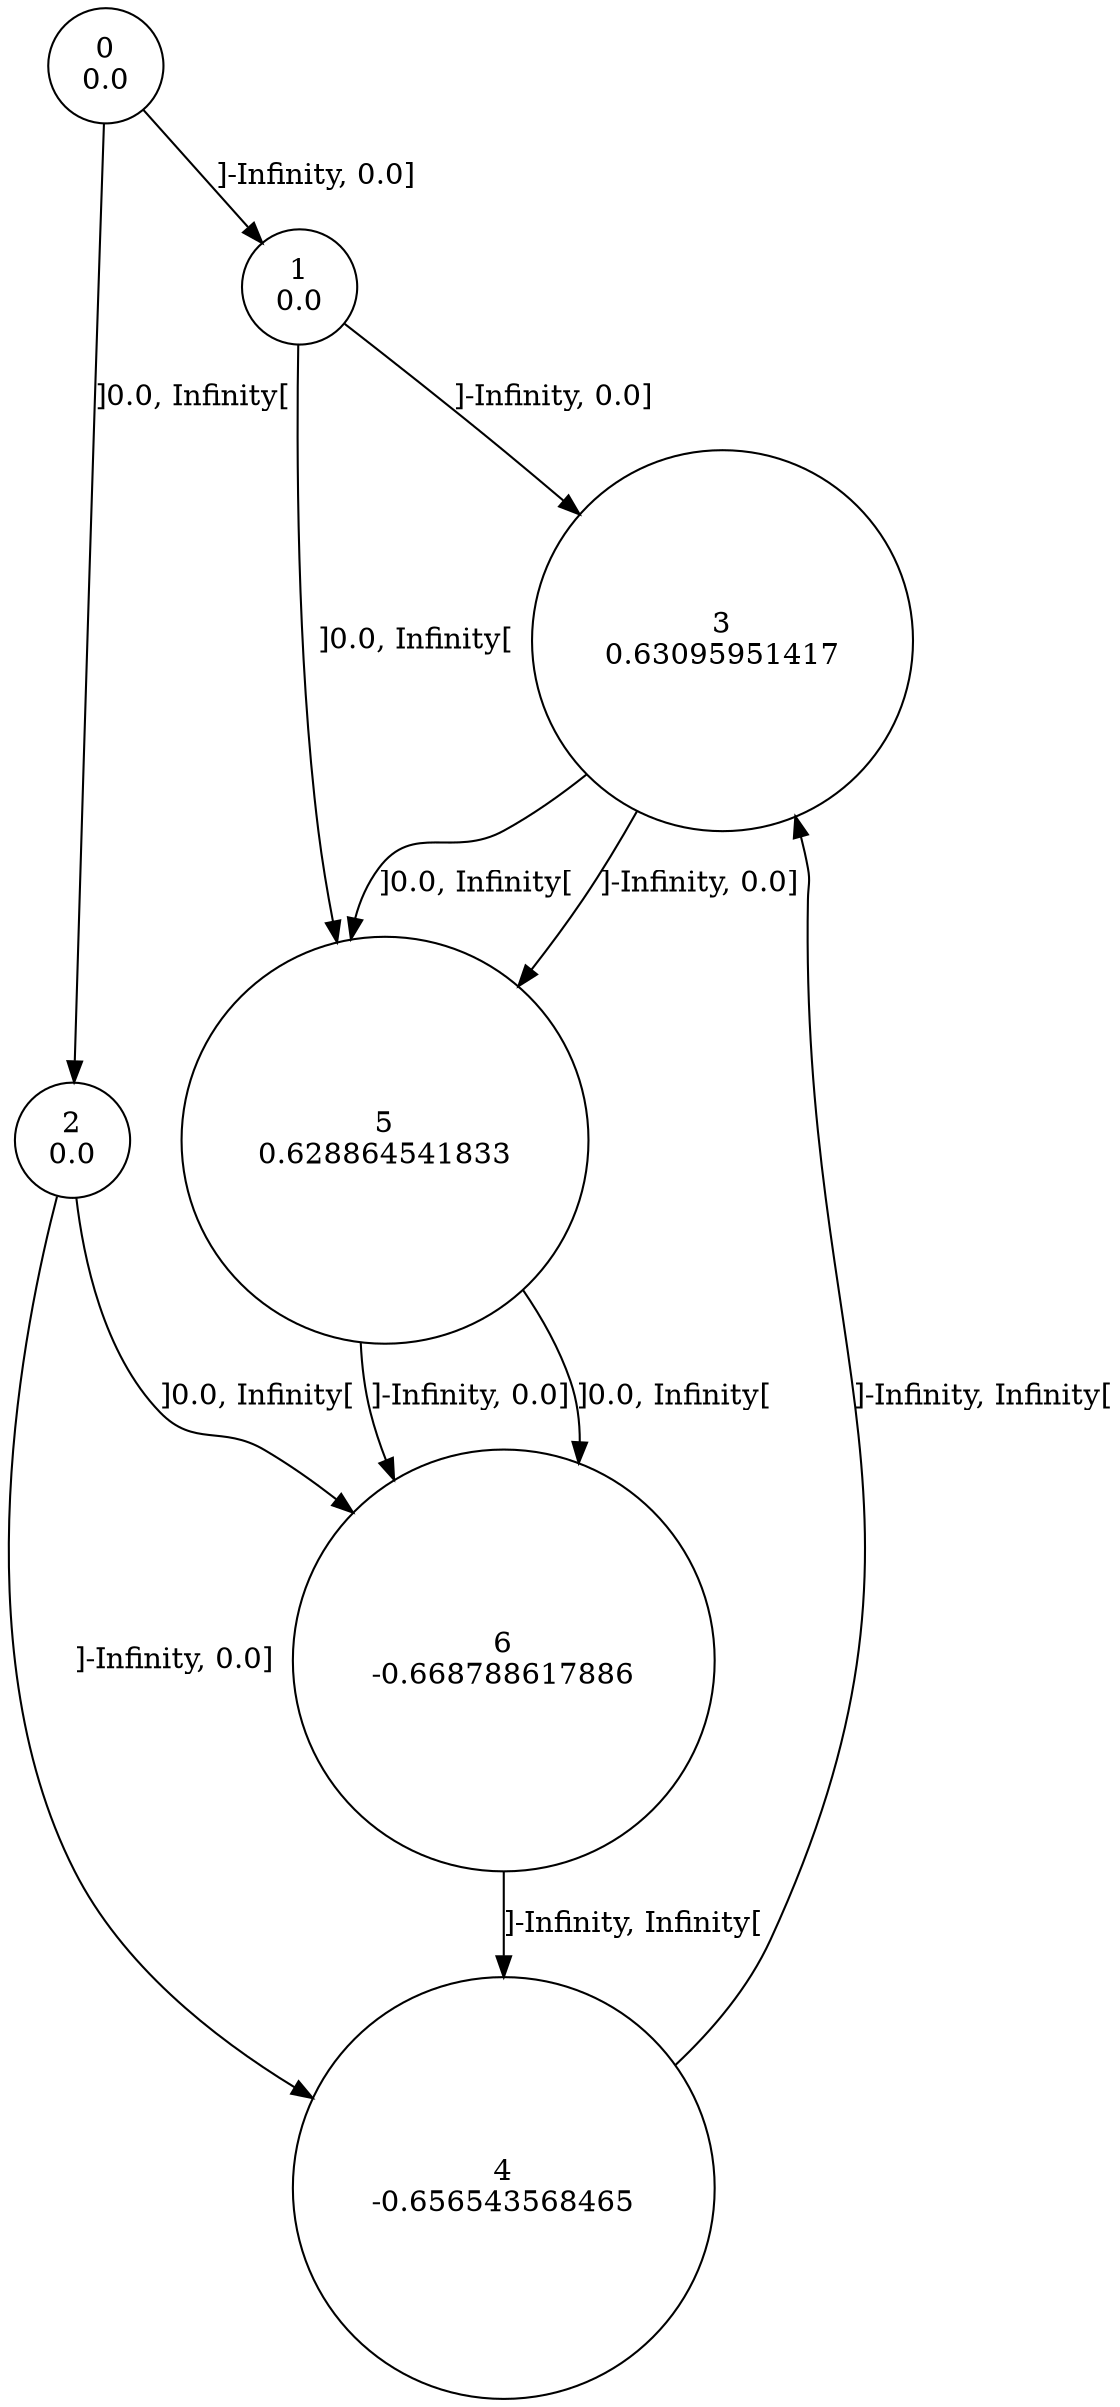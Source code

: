 digraph a {
0 [shape=circle, label="0\n0.0"];
	0 -> 1 [label="]-Infinity, 0.0]"];
	0 -> 2 [label="]0.0, Infinity["];
1 [shape=circle, label="1\n0.0"];
	1 -> 3 [label="]-Infinity, 0.0]"];
	1 -> 5 [label="]0.0, Infinity["];
2 [shape=circle, label="2\n0.0"];
	2 -> 4 [label="]-Infinity, 0.0]"];
	2 -> 6 [label="]0.0, Infinity["];
3 [shape=circle, label="3\n0.63095951417"];
	3 -> 5 [label="]-Infinity, 0.0]"];
	3 -> 5 [label="]0.0, Infinity["];
4 [shape=circle, label="4\n-0.656543568465"];
	4 -> 3 [label="]-Infinity, Infinity["];
5 [shape=circle, label="5\n0.628864541833"];
	5 -> 6 [label="]-Infinity, 0.0]"];
	5 -> 6 [label="]0.0, Infinity["];
6 [shape=circle, label="6\n-0.668788617886"];
	6 -> 4 [label="]-Infinity, Infinity["];
}